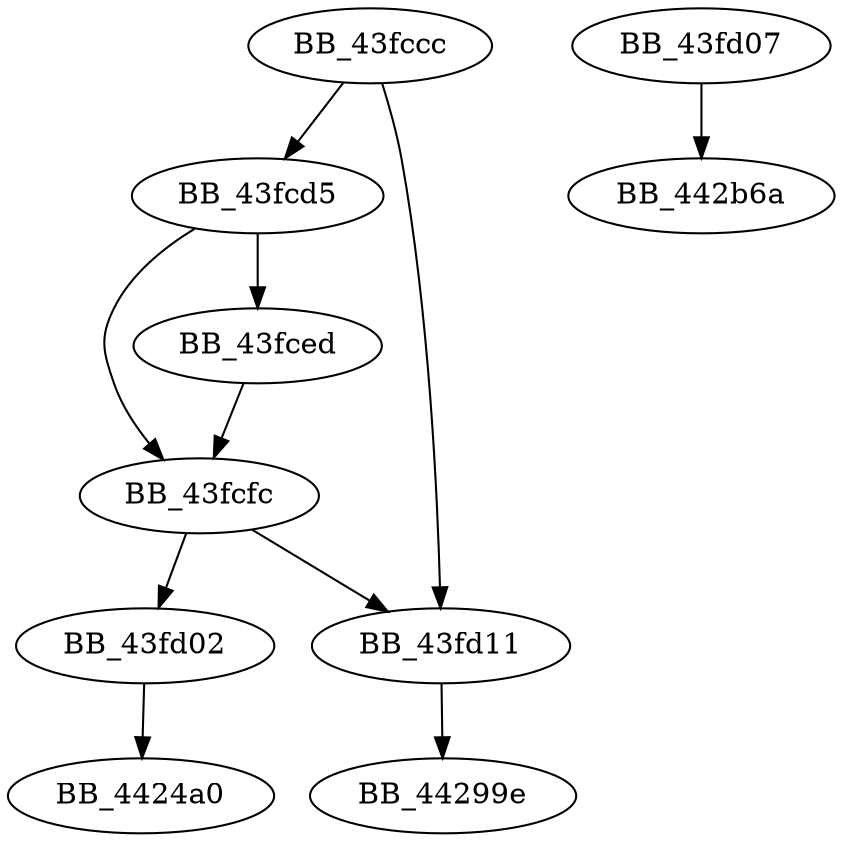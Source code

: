 DiGraph __CIexp{
BB_43fccc->BB_43fcd5
BB_43fccc->BB_43fd11
BB_43fcd5->BB_43fced
BB_43fcd5->BB_43fcfc
BB_43fced->BB_43fcfc
BB_43fcfc->BB_43fd02
BB_43fcfc->BB_43fd11
BB_43fd02->BB_4424a0
BB_43fd07->BB_442b6a
BB_43fd11->BB_44299e
}
